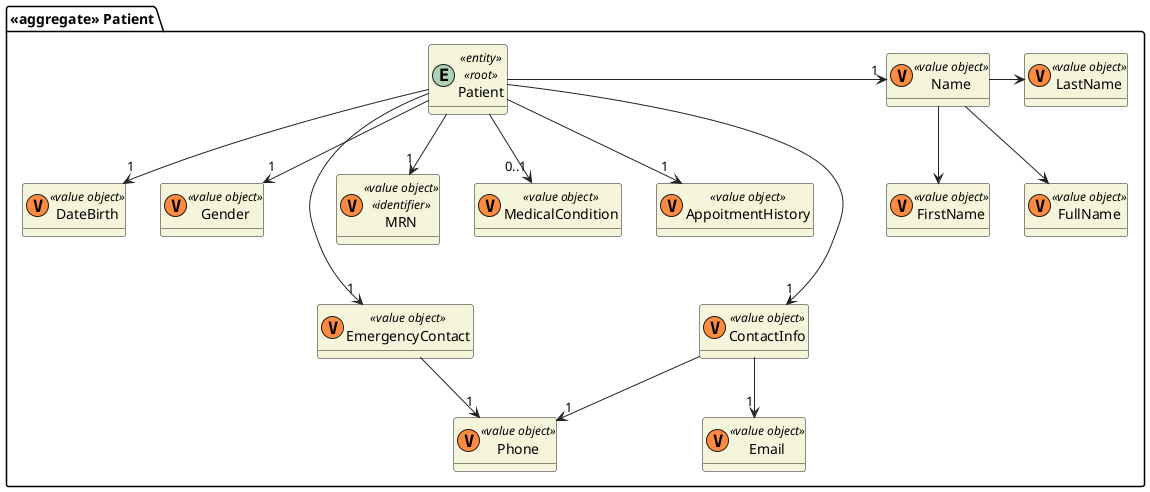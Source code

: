 @startuml
skinparam classAttributeIconSize 0
hide empty attributes
skinparam classBackgroundColor beige
skinparam ArrowColor #222222




package "<<aggregate>> Patient" {
    entity Patient <<entity>> <<root>> {}
    class DateBirth <<(V,#FF8B40)value object>> {}
    class Gender <<(V,#FF8B40)value object>> {}
    class EmergencyContact <<(V,#FF8B40)value object>> {}
    class MRN <<(V,#FF8B40)value object>> <<identifier>> {}
    class MedicalCondition <<(V,#FF8B40)value object>> {}
    class AppoitmentHistory <<(V,#FF8B40)value object>> {}
    class Name <<(V,#FF8B40)value object>> {}
    class FirstName <<(V,#FF8B40)value object>> {}
    class LastName <<(V,#FF8B40)value object>> {}
    class FullName <<(V,#FF8B40)value object>> {}
    class ContactInfo <<(V,#FF8B40)value object>> {}
    class Phone <<(V,#FF8B40)value object>> {}
    class Email <<(V,#FF8B40)value object>> {}
}


Name --> FirstName
Name -> LastName
Name --> FullName
Patient -> "1" Name
Patient --> "1" DateBirth
Patient --> "1" Gender
Patient ---> "1" ContactInfo
Patient ---> "1" EmergencyContact
Patient --> "1" MRN
Patient --> "0..1" MedicalCondition
Patient --> "1" AppoitmentHistory
ContactInfo --> "1" Email
ContactInfo --> "1" Phone
EmergencyContact --> "1" Phone



@enduml